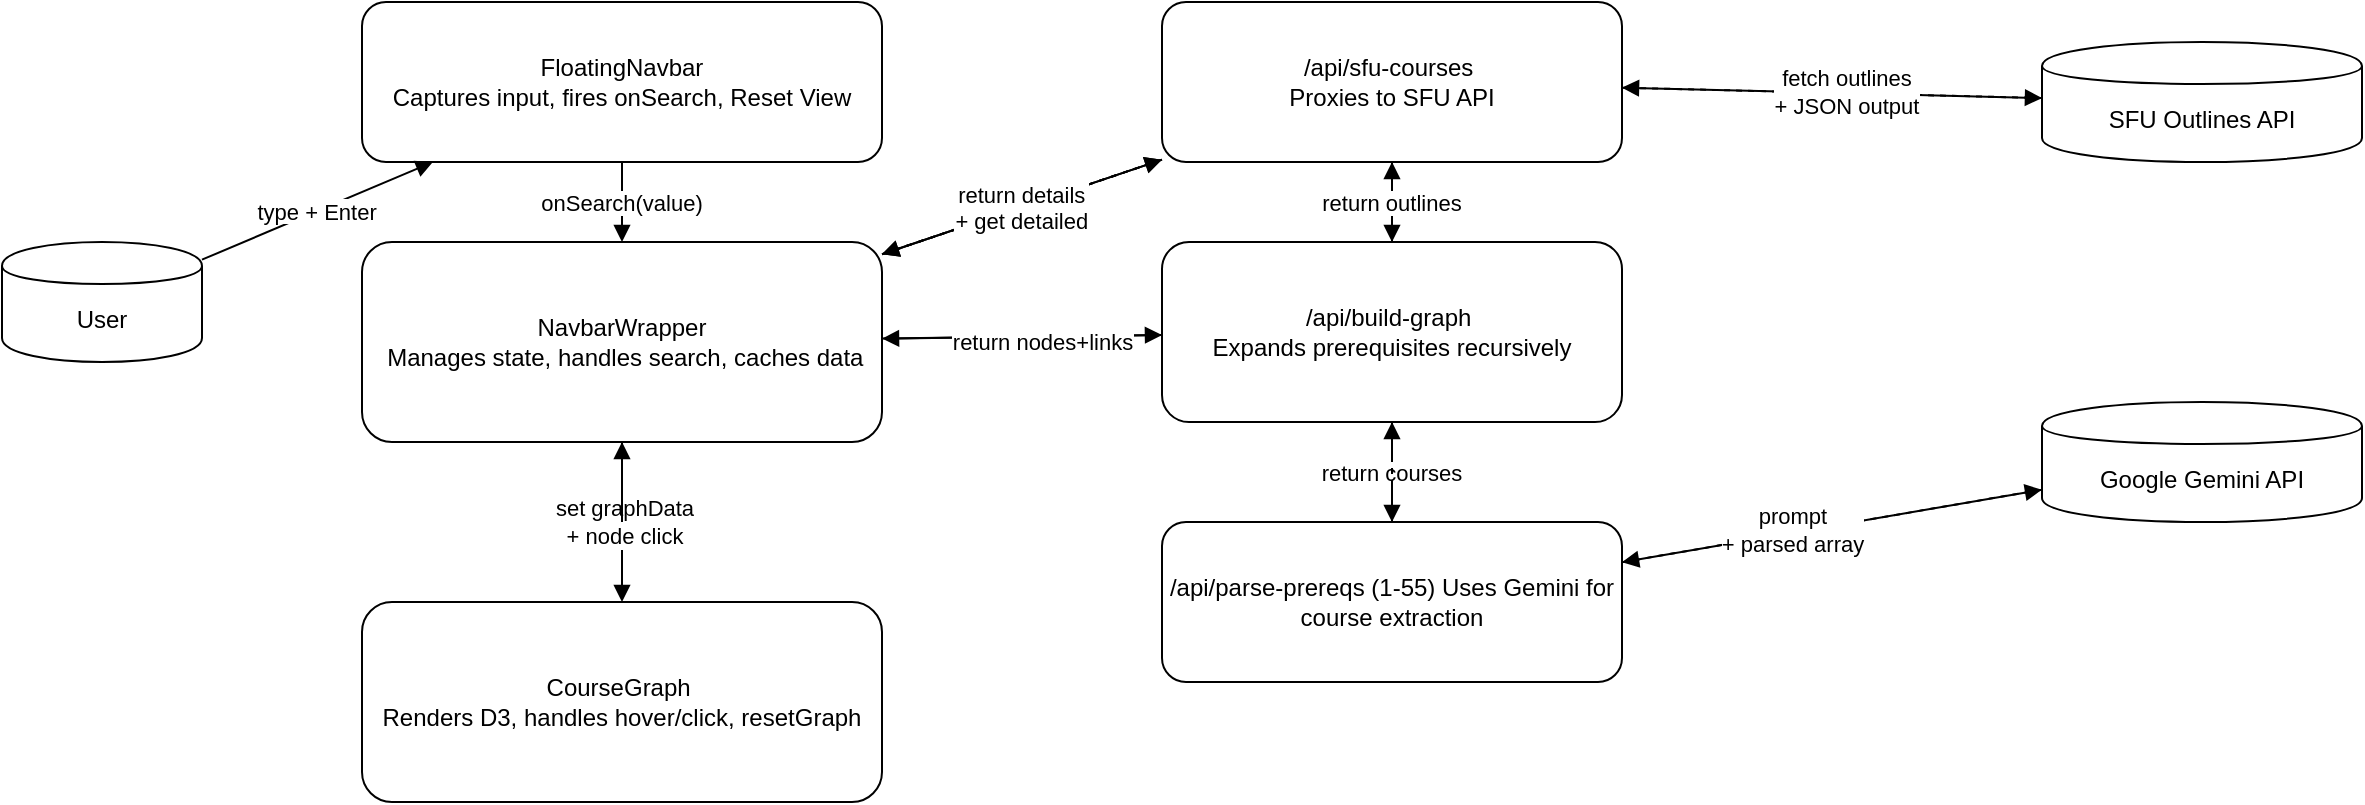 <mxfile>
    <diagram name="SFU Course Graph DFD (Improved)" id="eKAzNdAu7IfEroV1cgkg">
        <mxGraphModel dx="529" dy="263" grid="1" gridSize="10" guides="1" tooltips="1" connect="1" arrows="1" fold="1" page="1" pageScale="1" pageWidth="1654" pageHeight="1169" math="0" shadow="0">
            <root>
                <mxCell id="0"/>
                <mxCell id="1" parent="0"/>
                <mxCell id="khUBSF5W42iCneQy1zpq-1" value="User" style="shape=cylinder;whiteSpace=wrap;html=1;boundedLbl=1;" parent="1" vertex="1">
                    <mxGeometry x="40" y="220" width="100" height="60" as="geometry"/>
                </mxCell>
                <mxCell id="khUBSF5W42iCneQy1zpq-2" value="SFU Outlines API" style="shape=cylinder;whiteSpace=wrap;html=1;boundedLbl=1;" parent="1" vertex="1">
                    <mxGeometry x="1060" y="120" width="160" height="60" as="geometry"/>
                </mxCell>
                <mxCell id="khUBSF5W42iCneQy1zpq-3" value="Google Gemini API" style="shape=cylinder;whiteSpace=wrap;html=1;boundedLbl=1;" parent="1" vertex="1">
                    <mxGeometry x="1060" y="300" width="160" height="60" as="geometry"/>
                </mxCell>
                <mxCell id="khUBSF5W42iCneQy1zpq-4" value="FloatingNavbar&lt;div&gt;Captures input, fires onSearch, Reset View&lt;/div&gt;" style="rounded=1;whiteSpace=wrap;html=1;" parent="1" vertex="1">
                    <mxGeometry x="220" y="100" width="260" height="80" as="geometry"/>
                </mxCell>
                <mxCell id="khUBSF5W42iCneQy1zpq-5" value="NavbarWrapper&lt;div&gt;&amp;nbsp;Manages state, handles search, caches data&lt;/div&gt;" style="rounded=1;whiteSpace=wrap;html=1;" parent="1" vertex="1">
                    <mxGeometry x="220" y="220" width="260" height="100" as="geometry"/>
                </mxCell>
                <mxCell id="khUBSF5W42iCneQy1zpq-6" value="CourseGraph&amp;nbsp;&lt;div&gt;Renders D3, handles hover/click, resetGraph&lt;/div&gt;" style="rounded=1;whiteSpace=wrap;html=1;" parent="1" vertex="1">
                    <mxGeometry x="220" y="400" width="260" height="100" as="geometry"/>
                </mxCell>
                <mxCell id="khUBSF5W42iCneQy1zpq-7" value="/api/sfu-courses&amp;nbsp;&lt;div&gt;Proxies to SFU API&lt;/div&gt;" style="rounded=1;whiteSpace=wrap;html=1;" parent="1" vertex="1">
                    <mxGeometry x="620" y="100" width="230" height="80" as="geometry"/>
                </mxCell>
                <mxCell id="khUBSF5W42iCneQy1zpq-8" value="/api/build-graph&amp;nbsp;&lt;div&gt;Expands prerequisites recursively&lt;/div&gt;" style="rounded=1;whiteSpace=wrap;html=1;" parent="1" vertex="1">
                    <mxGeometry x="620" y="220" width="230" height="90" as="geometry"/>
                </mxCell>
                <mxCell id="khUBSF5W42iCneQy1zpq-9" value="/api/parse-prereqs (1-55) Uses Gemini for course extraction" style="rounded=1;whiteSpace=wrap;html=1;" parent="1" vertex="1">
                    <mxGeometry x="620" y="360" width="230" height="80" as="geometry"/>
                </mxCell>
                <mxCell id="khUBSF5W42iCneQy1zpq-10" value="type + Enter" style="endArrow=block;rounded=1;" parent="1" source="khUBSF5W42iCneQy1zpq-1" target="khUBSF5W42iCneQy1zpq-4" edge="1">
                    <mxGeometry relative="1" as="geometry"/>
                </mxCell>
                <mxCell id="khUBSF5W42iCneQy1zpq-11" value="onSearch(value)" style="endArrow=block;rounded=1;" parent="1" source="khUBSF5W42iCneQy1zpq-4" target="khUBSF5W42iCneQy1zpq-5" edge="1">
                    <mxGeometry relative="1" as="geometry"/>
                </mxCell>
                <mxCell id="khUBSF5W42iCneQy1zpq-12" value="GET outlines" style="endArrow=block;rounded=1;" parent="1" source="khUBSF5W42iCneQy1zpq-5" target="khUBSF5W42iCneQy1zpq-7" edge="1">
                    <mxGeometry relative="1" as="geometry"/>
                </mxCell>
                <mxCell id="khUBSF5W42iCneQy1zpq-13" value="return JSON" style="endArrow=block;rounded=1;dashed=1;" parent="1" source="khUBSF5W42iCneQy1zpq-7" target="khUBSF5W42iCneQy1zpq-5" edge="1">
                    <mxGeometry relative="1" as="geometry"/>
                </mxCell>
                <mxCell id="khUBSF5W42iCneQy1zpq-14" value="" style="endArrow=block;rounded=1;" parent="1" source="khUBSF5W42iCneQy1zpq-5" target="khUBSF5W42iCneQy1zpq-8" edge="1">
                    <mxGeometry x="0.004" relative="1" as="geometry">
                        <mxPoint as="offset"/>
                    </mxGeometry>
                </mxCell>
                <mxCell id="khUBSF5W42iCneQy1zpq-15" value="GET outlines" style="endArrow=block;rounded=1;" parent="1" source="khUBSF5W42iCneQy1zpq-8" target="khUBSF5W42iCneQy1zpq-7" edge="1">
                    <mxGeometry relative="1" as="geometry"/>
                </mxCell>
                <mxCell id="khUBSF5W42iCneQy1zpq-16" value="return outlines" style="endArrow=block;rounded=1;dashed=1;" parent="1" source="khUBSF5W42iCneQy1zpq-7" target="khUBSF5W42iCneQy1zpq-8" edge="1">
                    <mxGeometry relative="1" as="geometry"/>
                </mxCell>
                <mxCell id="khUBSF5W42iCneQy1zpq-17" value="return courses" style="endArrow=block;rounded=1;" parent="1" source="khUBSF5W42iCneQy1zpq-8" target="khUBSF5W42iCneQy1zpq-9" edge="1">
                    <mxGeometry relative="1" as="geometry"/>
                </mxCell>
                <mxCell id="khUBSF5W42iCneQy1zpq-18" value="" style="endArrow=block;rounded=1;dashed=1;" parent="1" source="khUBSF5W42iCneQy1zpq-9" target="khUBSF5W42iCneQy1zpq-8" edge="1">
                    <mxGeometry relative="1" as="geometry"/>
                </mxCell>
                <mxCell id="khUBSF5W42iCneQy1zpq-19" value="" style="endArrow=block;rounded=1;" parent="1" source="khUBSF5W42iCneQy1zpq-8" target="khUBSF5W42iCneQy1zpq-5" edge="1">
                    <mxGeometry x="0.003" relative="1" as="geometry">
                        <mxPoint as="offset"/>
                    </mxGeometry>
                </mxCell>
                <mxCell id="khUBSF5W42iCneQy1zpq-34" value="return nodes+links" style="edgeLabel;html=1;align=center;verticalAlign=middle;resizable=0;points=[];" parent="khUBSF5W42iCneQy1zpq-19" vertex="1" connectable="0">
                    <mxGeometry x="-0.133" y="2" relative="1" as="geometry">
                        <mxPoint as="offset"/>
                    </mxGeometry>
                </mxCell>
                <mxCell id="khUBSF5W42iCneQy1zpq-20" value="" style="endArrow=block;rounded=1;" parent="1" source="khUBSF5W42iCneQy1zpq-5" target="khUBSF5W42iCneQy1zpq-6" edge="1">
                    <mxGeometry relative="1" as="geometry">
                        <mxPoint as="offset"/>
                    </mxGeometry>
                </mxCell>
                <mxCell id="khUBSF5W42iCneQy1zpq-36" value="set graphData&lt;br style=&quot;padding: 0px; margin: 0px;&quot;&gt;+&amp;nbsp;node click" style="edgeLabel;html=1;align=center;verticalAlign=middle;resizable=0;points=[];" parent="khUBSF5W42iCneQy1zpq-20" vertex="1" connectable="0">
                    <mxGeometry x="-0.011" y="1" relative="1" as="geometry">
                        <mxPoint as="offset"/>
                    </mxGeometry>
                </mxCell>
                <mxCell id="khUBSF5W42iCneQy1zpq-21" value="" style="endArrow=block;rounded=1;" parent="1" target="khUBSF5W42iCneQy1zpq-5" edge="1">
                    <mxGeometry relative="1" as="geometry">
                        <mxPoint x="350" y="360" as="sourcePoint"/>
                    </mxGeometry>
                </mxCell>
                <mxCell id="khUBSF5W42iCneQy1zpq-22" value="GET details" style="endArrow=block;rounded=1;" parent="1" source="khUBSF5W42iCneQy1zpq-5" target="khUBSF5W42iCneQy1zpq-7" edge="1">
                    <mxGeometry relative="1" as="geometry"/>
                </mxCell>
                <mxCell id="khUBSF5W42iCneQy1zpq-23" value="return details&#xa;+ get detailed" style="endArrow=block;rounded=1;dashed=1;" parent="1" source="khUBSF5W42iCneQy1zpq-7" target="khUBSF5W42iCneQy1zpq-5" edge="1">
                    <mxGeometry relative="1" as="geometry"/>
                </mxCell>
                <mxCell id="khUBSF5W42iCneQy1zpq-24" value="" style="endArrow=block;rounded=1;" parent="1" source="khUBSF5W42iCneQy1zpq-7" target="khUBSF5W42iCneQy1zpq-2" edge="1">
                    <mxGeometry relative="1" as="geometry"/>
                </mxCell>
                <mxCell id="khUBSF5W42iCneQy1zpq-25" value="" style="endArrow=block;rounded=1;dashed=1;" parent="1" source="khUBSF5W42iCneQy1zpq-2" target="khUBSF5W42iCneQy1zpq-7" edge="1">
                    <mxGeometry relative="1" as="geometry"/>
                </mxCell>
                <mxCell id="3" value="&lt;span style=&quot;color: rgb(0, 0, 0);&quot;&gt;fetch outlines&lt;/span&gt;&lt;br style=&quot;color: rgb(63, 63, 63); scrollbar-color: rgb(226, 226, 226) rgb(251, 251, 251); padding: 0px; margin: 0px;&quot;&gt;&lt;span style=&quot;color: rgb(0, 0, 0);&quot;&gt;+ JSON output&lt;/span&gt;" style="edgeLabel;html=1;align=center;verticalAlign=middle;resizable=0;points=[];" vertex="1" connectable="0" parent="khUBSF5W42iCneQy1zpq-25">
                    <mxGeometry x="-0.069" y="-1" relative="1" as="geometry">
                        <mxPoint as="offset"/>
                    </mxGeometry>
                </mxCell>
                <mxCell id="khUBSF5W42iCneQy1zpq-26" value="" style="endArrow=block;rounded=1;" parent="1" source="khUBSF5W42iCneQy1zpq-9" target="khUBSF5W42iCneQy1zpq-3" edge="1">
                    <mxGeometry relative="1" as="geometry"/>
                </mxCell>
                <mxCell id="khUBSF5W42iCneQy1zpq-27" value="" style="endArrow=block;rounded=1;dashed=1;" parent="1" source="khUBSF5W42iCneQy1zpq-3" target="khUBSF5W42iCneQy1zpq-9" edge="1">
                    <mxGeometry relative="1" as="geometry"/>
                </mxCell>
                <mxCell id="2" value="&lt;span style=&quot;color: rgb(0, 0, 0);&quot;&gt;prompt&lt;/span&gt;&lt;br style=&quot;color: rgb(63, 63, 63); scrollbar-color: rgb(226, 226, 226) rgb(251, 251, 251); padding: 0px; margin: 0px;&quot;&gt;&lt;span style=&quot;color: rgb(0, 0, 0);&quot;&gt;+&amp;nbsp;parsed array&lt;/span&gt;" style="edgeLabel;html=1;align=center;verticalAlign=middle;resizable=0;points=[];" vertex="1" connectable="0" parent="khUBSF5W42iCneQy1zpq-27">
                    <mxGeometry x="0.19" y="-2" relative="1" as="geometry">
                        <mxPoint as="offset"/>
                    </mxGeometry>
                </mxCell>
            </root>
        </mxGraphModel>
    </diagram>
</mxfile>